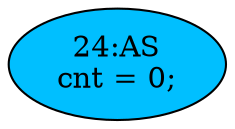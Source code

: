 strict digraph "" {
	node [label="\N"];
	"24:AS"	 [ast="<pyverilog.vparser.ast.Assign object at 0x7f4415e0d8d0>",
		def_var="['cnt']",
		fillcolor=deepskyblue,
		label="24:AS
cnt = 0;",
		statements="[]",
		style=filled,
		typ=Assign,
		use_var="[]"];
}
